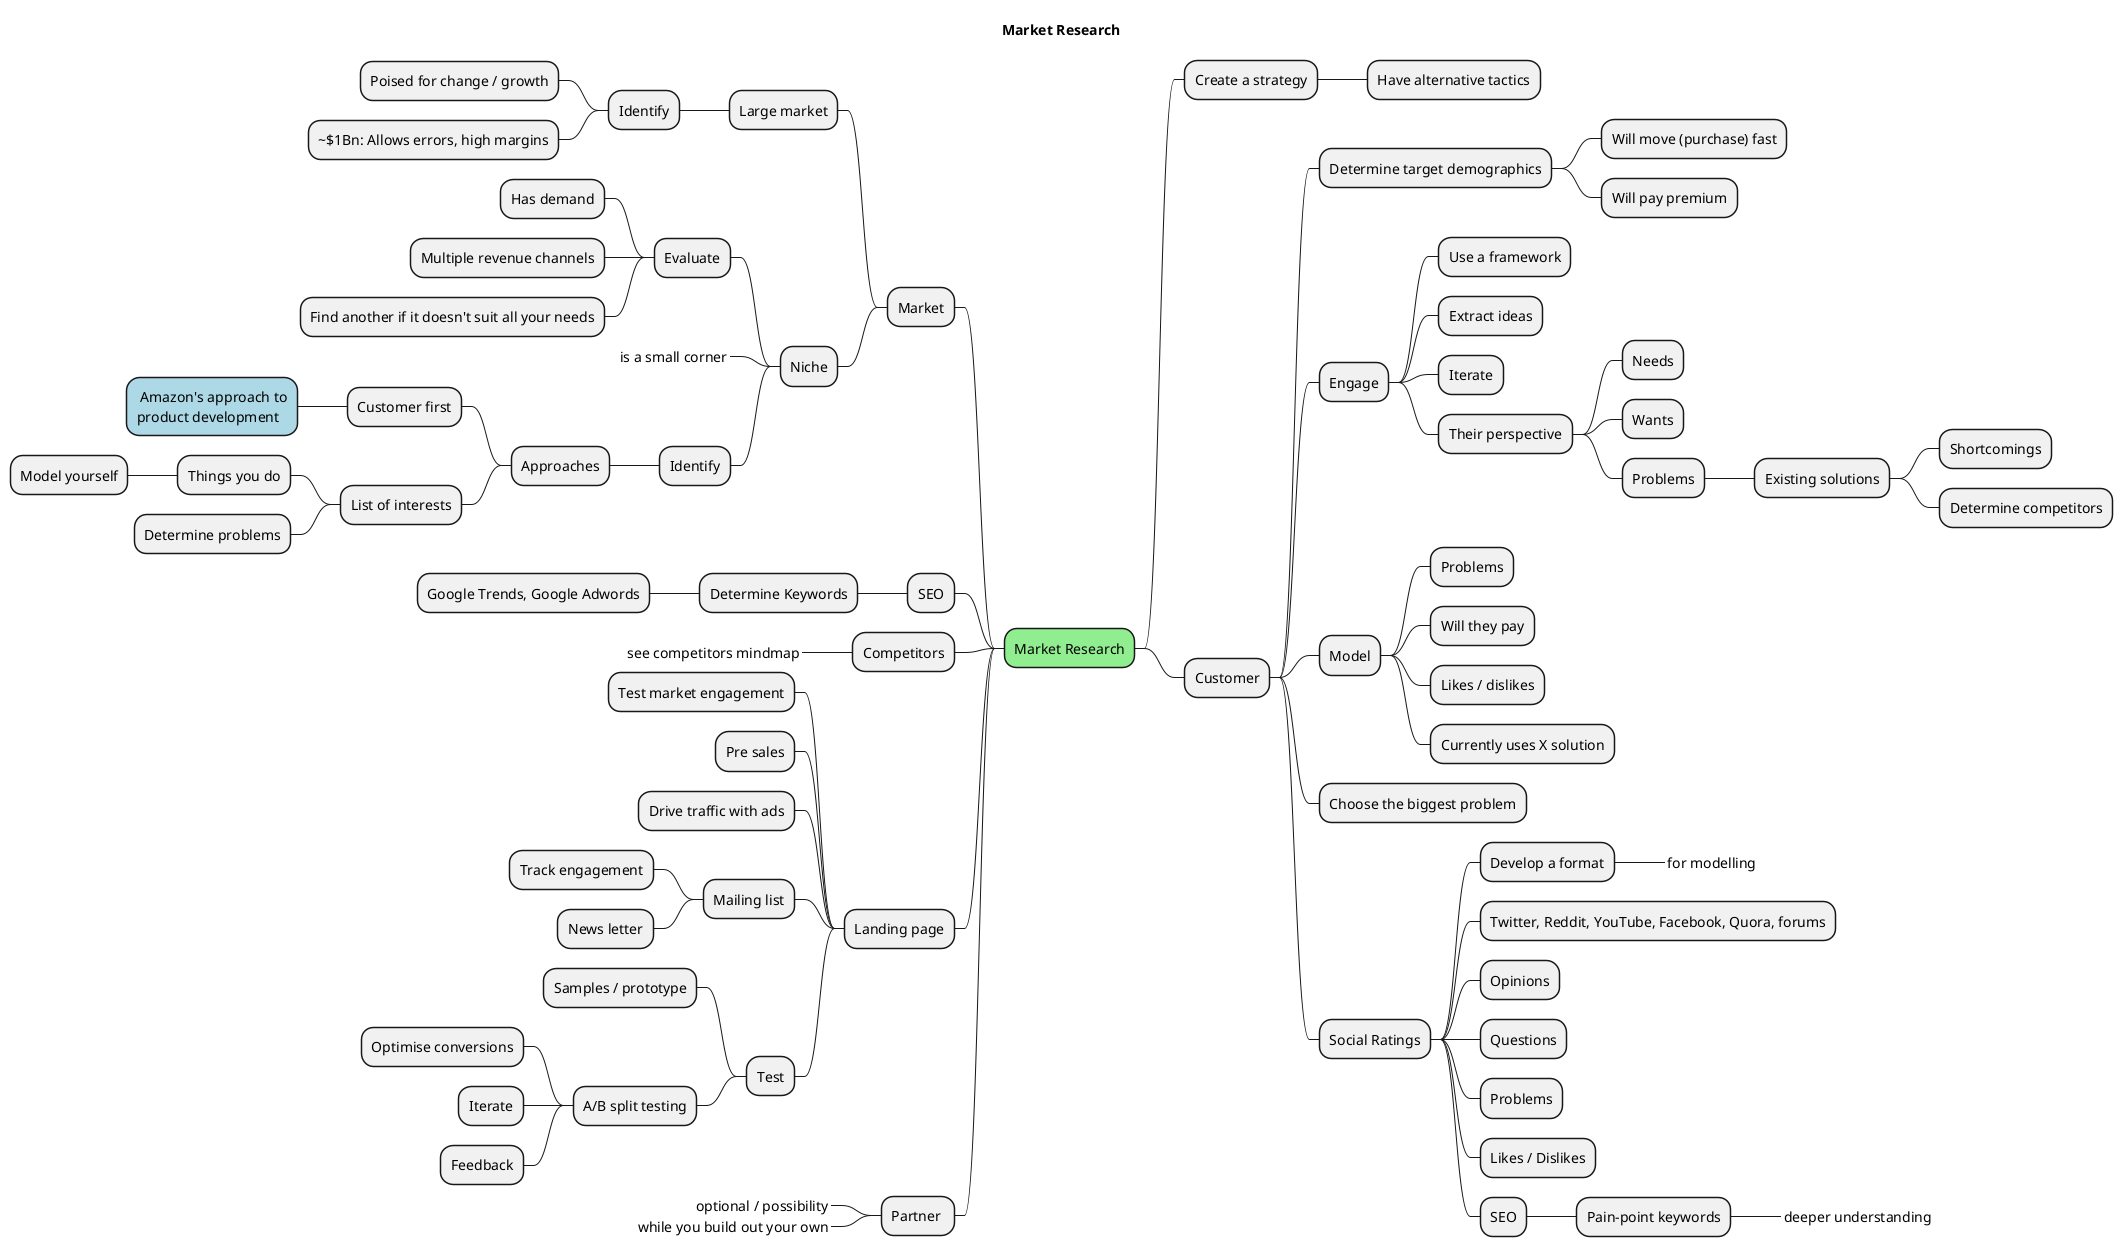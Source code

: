 @startmindmap

title Market Research

*[#lightgreen] Market Research

' PLAN '
** Create a strategy
*** Have alternative tactics

' CUSTOMER '
** Customer

*** Determine target demographics
**** Will move (purchase) fast
**** Will pay premium
*** Engage
**** Use a framework
**** Extract ideas
**** Iterate
**** Their perspective
***** Needs
***** Wants
***** Problems
****** Existing solutions
******* Shortcomings
******* Determine competitors
*** Model
**** Problems
**** Will they pay
**** Likes / dislikes
**** Currently uses X solution
*** Choose the biggest problem


' SOCIAL '
*** Social Ratings
**** Develop a format
*****_ for modelling
**** Twitter, Reddit, YouTube, Facebook, Quora, forums
**** Opinions
**** Questions
**** Problems
**** Likes / Dislikes
**** SEO
***** Pain-point keywords
******_ deeper understanding

left side

' NICHE '
** Market
*** Large market
**** Identify
***** Poised for change / growth
***** ~$1Bn: Allows errors, high margins
*** Niche
**** Evaluate
***** Has demand
***** Multiple revenue channels
***** Find another if it doesn't suit all your needs
****_ is a small corner

**** Identify
***** Approaches
****** Customer first
*******[#lightblue]: Amazon's approach to
product development;
****** List of interests
******* Things you do
******** Model yourself
******* Determine problems

' SEO '
** SEO
*** Determine Keywords
**** Google Trends, Google Adwords

' COMPETITORS '
** Competitors
***_ see competitors mindmap

' TEST '
** Landing page
*** Test market engagement
*** Pre sales
*** Drive traffic with ads
*** Mailing list
**** Track engagement
**** News letter
*** Test
**** Samples / prototype
**** A/B split testing
***** Optimise conversions
***** Iterate
***** Feedback

' PARTNERING '
** Partner 
***_ optional / possibility
***_ while you build out your own

@endmindmap
